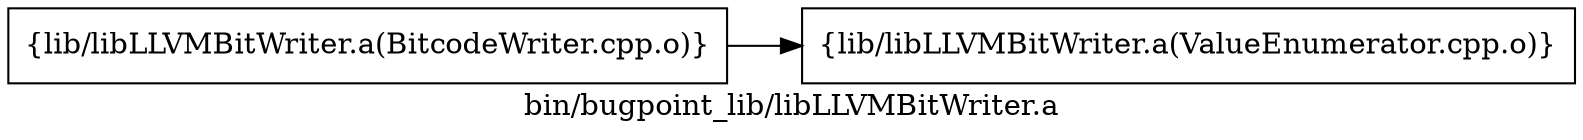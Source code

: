 digraph "bin/bugpoint_lib/libLLVMBitWriter.a" {
	label="bin/bugpoint_lib/libLLVMBitWriter.a";
	rankdir=LR;
	{ rank=same; Node0x560f26cf2618;  }
	{ rank=same; Node0x560f26cf2618;  }

	Node0x560f26cf2618 [shape=record,shape=box,group=0,label="{lib/libLLVMBitWriter.a(BitcodeWriter.cpp.o)}"];
	Node0x560f26cf2618 -> Node0x560f26cf2d98;
	Node0x560f26cf2d98 [shape=record,shape=box,group=0,label="{lib/libLLVMBitWriter.a(ValueEnumerator.cpp.o)}"];
}

